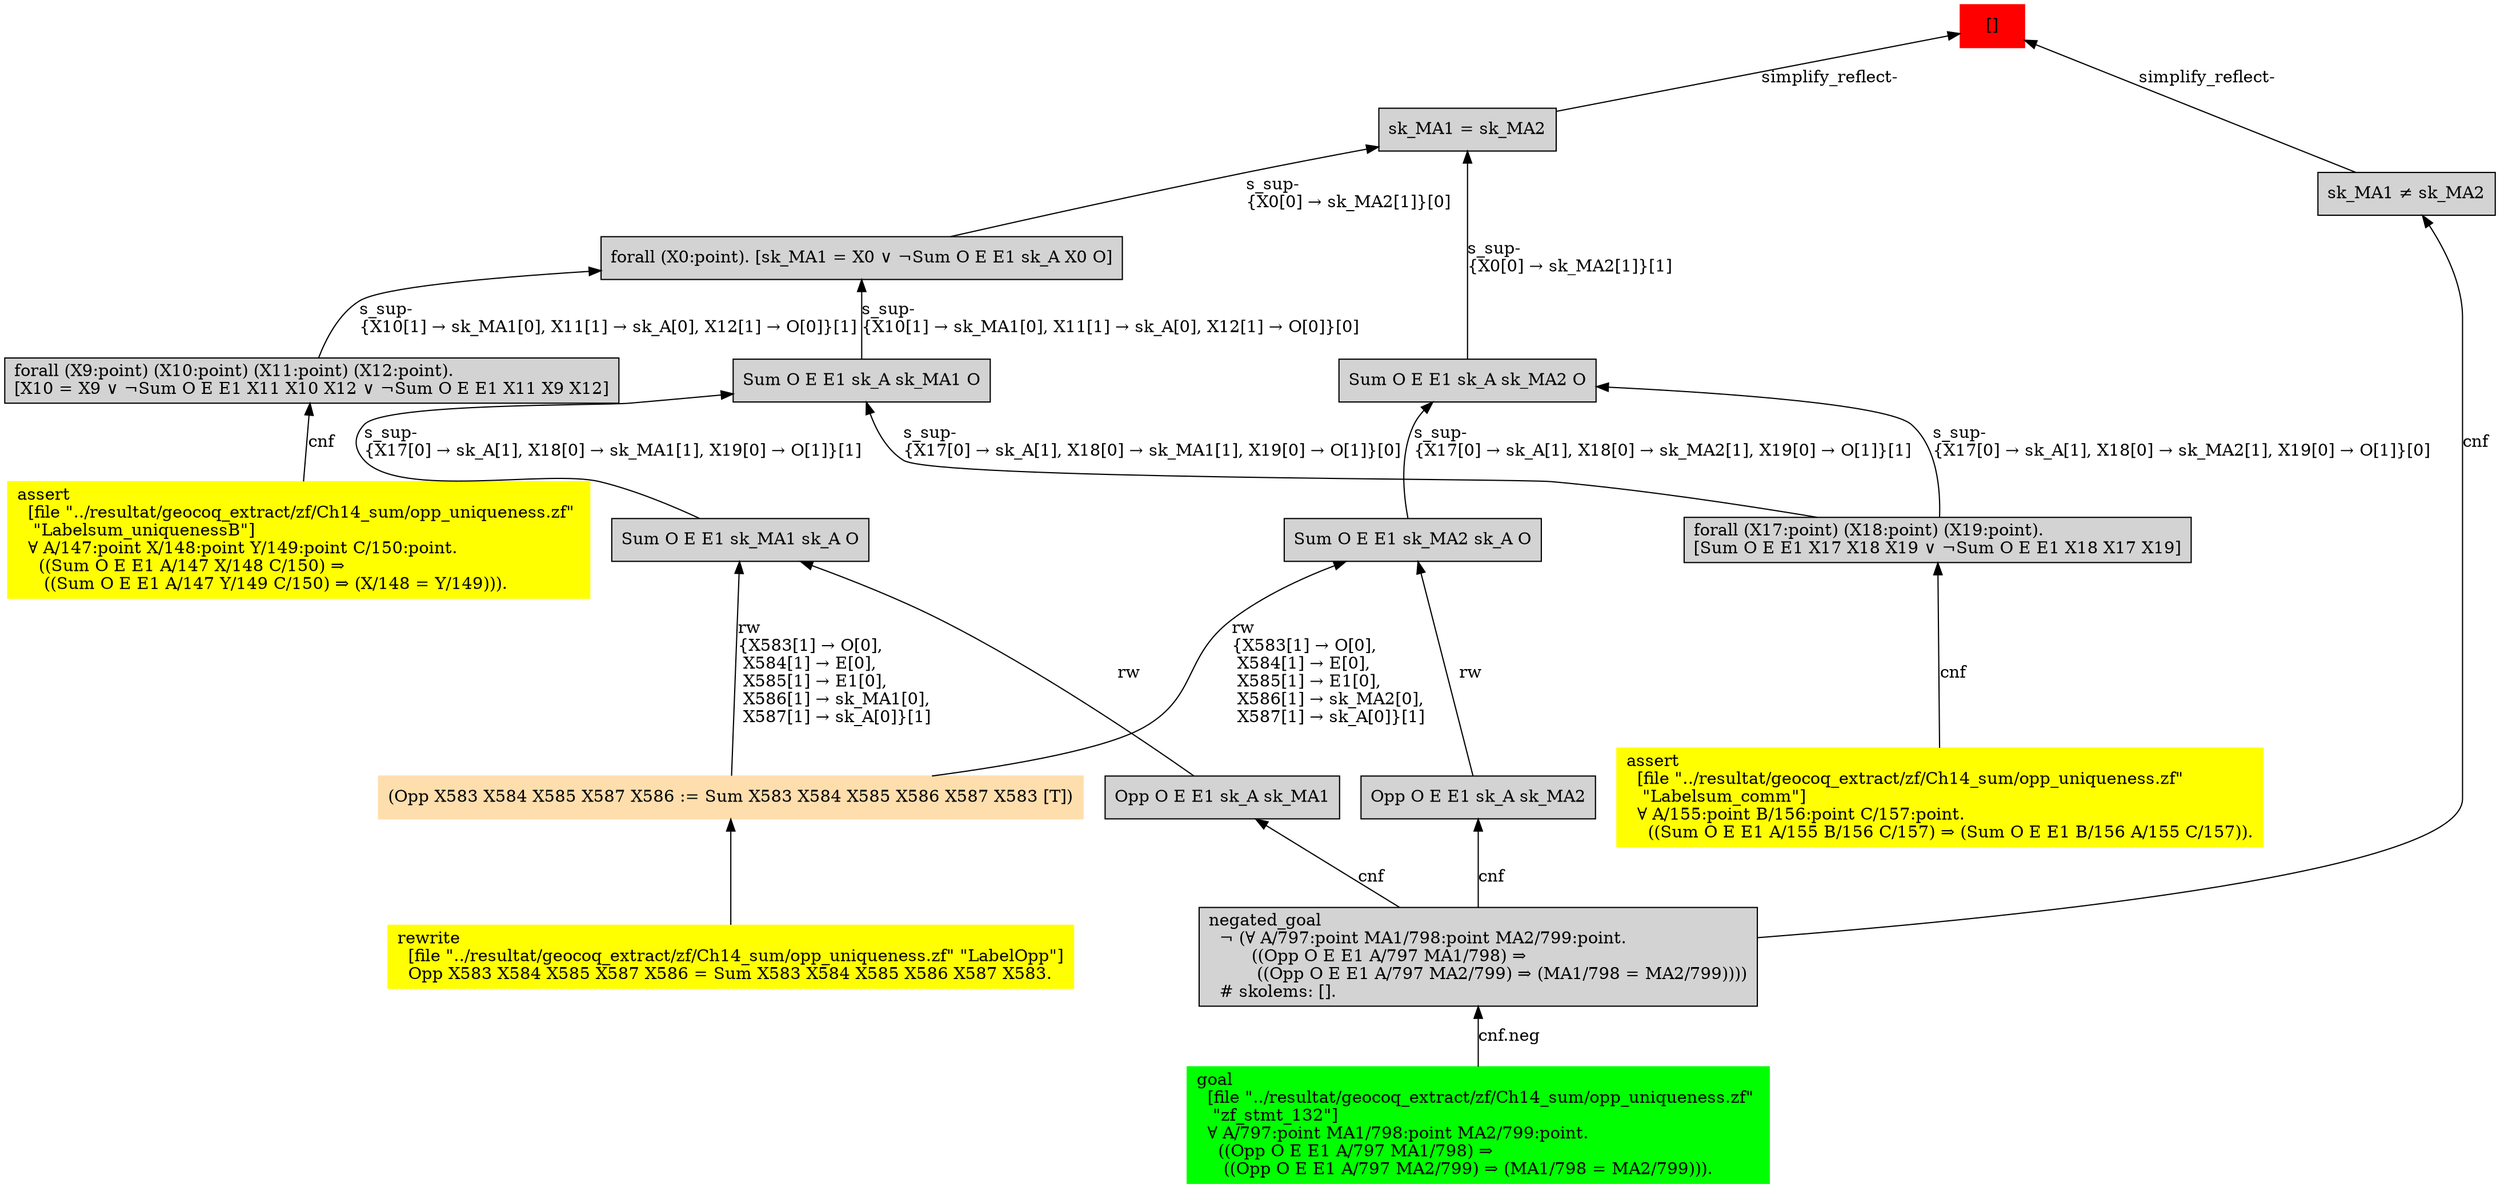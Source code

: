 digraph "unsat_graph" {
  vertex_0 [color=red, label="[]", shape=box, style=filled];
  vertex_0 -> vertex_1 [label="simplify_reflect-", dir="back"];
  vertex_1 [shape=box, label="sk_MA1 ≠ sk_MA2\l", style=filled];
  vertex_1 -> vertex_2 [label="cnf", dir="back"];
  vertex_2 [shape=box, label="negated_goal\l  ¬ (∀ A/797:point MA1/798:point MA2/799:point.\l        ((Opp O E E1 A/797 MA1/798) ⇒\l         ((Opp O E E1 A/797 MA2/799) ⇒ (MA1/798 = MA2/799))))\l  # skolems: [].\l", style=filled];
  vertex_2 -> vertex_3 [label="cnf.neg", dir="back"];
  vertex_3 [color=green, shape=box, label="goal\l  [file \"../resultat/geocoq_extract/zf/Ch14_sum/opp_uniqueness.zf\" \l   \"zf_stmt_132\"]\l  ∀ A/797:point MA1/798:point MA2/799:point.\l    ((Opp O E E1 A/797 MA1/798) ⇒\l     ((Opp O E E1 A/797 MA2/799) ⇒ (MA1/798 = MA2/799))).\l", style=filled];
  vertex_0 -> vertex_4 [label="simplify_reflect-", dir="back"];
  vertex_4 [shape=box, label="sk_MA1 = sk_MA2\l", style=filled];
  vertex_4 -> vertex_5 [label="s_sup-\l\{X0[0] → sk_MA2[1]\}[0]\l", dir="back"];
  vertex_5 [shape=box, label="forall (X0:point). [sk_MA1 = X0 ∨ ¬Sum O E E1 sk_A X0 O]\l", style=filled];
  vertex_5 -> vertex_6 [label="s_sup-\l\{X10[1] → sk_MA1[0], X11[1] → sk_A[0], X12[1] → O[0]\}[1]\l", dir="back"];
  vertex_6 [shape=box, label="forall (X9:point) (X10:point) (X11:point) (X12:point).\l[X10 = X9 ∨ ¬Sum O E E1 X11 X10 X12 ∨ ¬Sum O E E1 X11 X9 X12]\l", style=filled];
  vertex_6 -> vertex_7 [label="cnf", dir="back"];
  vertex_7 [color=yellow, shape=box, label="assert\l  [file \"../resultat/geocoq_extract/zf/Ch14_sum/opp_uniqueness.zf\" \l   \"Labelsum_uniquenessB\"]\l  ∀ A/147:point X/148:point Y/149:point C/150:point.\l    ((Sum O E E1 A/147 X/148 C/150) ⇒\l     ((Sum O E E1 A/147 Y/149 C/150) ⇒ (X/148 = Y/149))).\l", style=filled];
  vertex_5 -> vertex_8 [label="s_sup-\l\{X10[1] → sk_MA1[0], X11[1] → sk_A[0], X12[1] → O[0]\}[0]\l", dir="back"];
  vertex_8 [shape=box, label="Sum O E E1 sk_A sk_MA1 O\l", style=filled];
  vertex_8 -> vertex_9 [label="s_sup-\l\{X17[0] → sk_A[1], X18[0] → sk_MA1[1], X19[0] → O[1]\}[0]\l", dir="back"];
  vertex_9 [shape=box, label="forall (X17:point) (X18:point) (X19:point).\l[Sum O E E1 X17 X18 X19 ∨ ¬Sum O E E1 X18 X17 X19]\l", style=filled];
  vertex_9 -> vertex_10 [label="cnf", dir="back"];
  vertex_10 [color=yellow, shape=box, label="assert\l  [file \"../resultat/geocoq_extract/zf/Ch14_sum/opp_uniqueness.zf\" \l   \"Labelsum_comm\"]\l  ∀ A/155:point B/156:point C/157:point.\l    ((Sum O E E1 A/155 B/156 C/157) ⇒ (Sum O E E1 B/156 A/155 C/157)).\l", style=filled];
  vertex_8 -> vertex_11 [label="s_sup-\l\{X17[0] → sk_A[1], X18[0] → sk_MA1[1], X19[0] → O[1]\}[1]\l", dir="back"];
  vertex_11 [shape=box, label="Sum O E E1 sk_MA1 sk_A O\l", style=filled];
  vertex_11 -> vertex_12 [label="rw\l\{X583[1] → O[0], \l X584[1] → E[0], \l X585[1] → E1[0], \l X586[1] → sk_MA1[0], \l X587[1] → sk_A[0]\}[1]\l", dir="back"];
  vertex_12 [color=navajowhite, shape=box, label="(Opp X583 X584 X585 X587 X586 := Sum X583 X584 X585 X586 X587 X583 [T])\l", style=filled];
  vertex_12 -> vertex_13 [label="", dir="back"];
  vertex_13 [color=yellow, shape=box, label="rewrite\l  [file \"../resultat/geocoq_extract/zf/Ch14_sum/opp_uniqueness.zf\" \"LabelOpp\"]\l  Opp X583 X584 X585 X587 X586 = Sum X583 X584 X585 X586 X587 X583.\l", style=filled];
  vertex_11 -> vertex_14 [label="rw", dir="back"];
  vertex_14 [shape=box, label="Opp O E E1 sk_A sk_MA1\l", style=filled];
  vertex_14 -> vertex_2 [label="cnf", dir="back"];
  vertex_4 -> vertex_15 [label="s_sup-\l\{X0[0] → sk_MA2[1]\}[1]\l", dir="back"];
  vertex_15 [shape=box, label="Sum O E E1 sk_A sk_MA2 O\l", style=filled];
  vertex_15 -> vertex_9 [label="s_sup-\l\{X17[0] → sk_A[1], X18[0] → sk_MA2[1], X19[0] → O[1]\}[0]\l", dir="back"];
  vertex_15 -> vertex_16 [label="s_sup-\l\{X17[0] → sk_A[1], X18[0] → sk_MA2[1], X19[0] → O[1]\}[1]\l", dir="back"];
  vertex_16 [shape=box, label="Sum O E E1 sk_MA2 sk_A O\l", style=filled];
  vertex_16 -> vertex_12 [label="rw\l\{X583[1] → O[0], \l X584[1] → E[0], \l X585[1] → E1[0], \l X586[1] → sk_MA2[0], \l X587[1] → sk_A[0]\}[1]\l", dir="back"];
  vertex_16 -> vertex_17 [label="rw", dir="back"];
  vertex_17 [shape=box, label="Opp O E E1 sk_A sk_MA2\l", style=filled];
  vertex_17 -> vertex_2 [label="cnf", dir="back"];
  }



